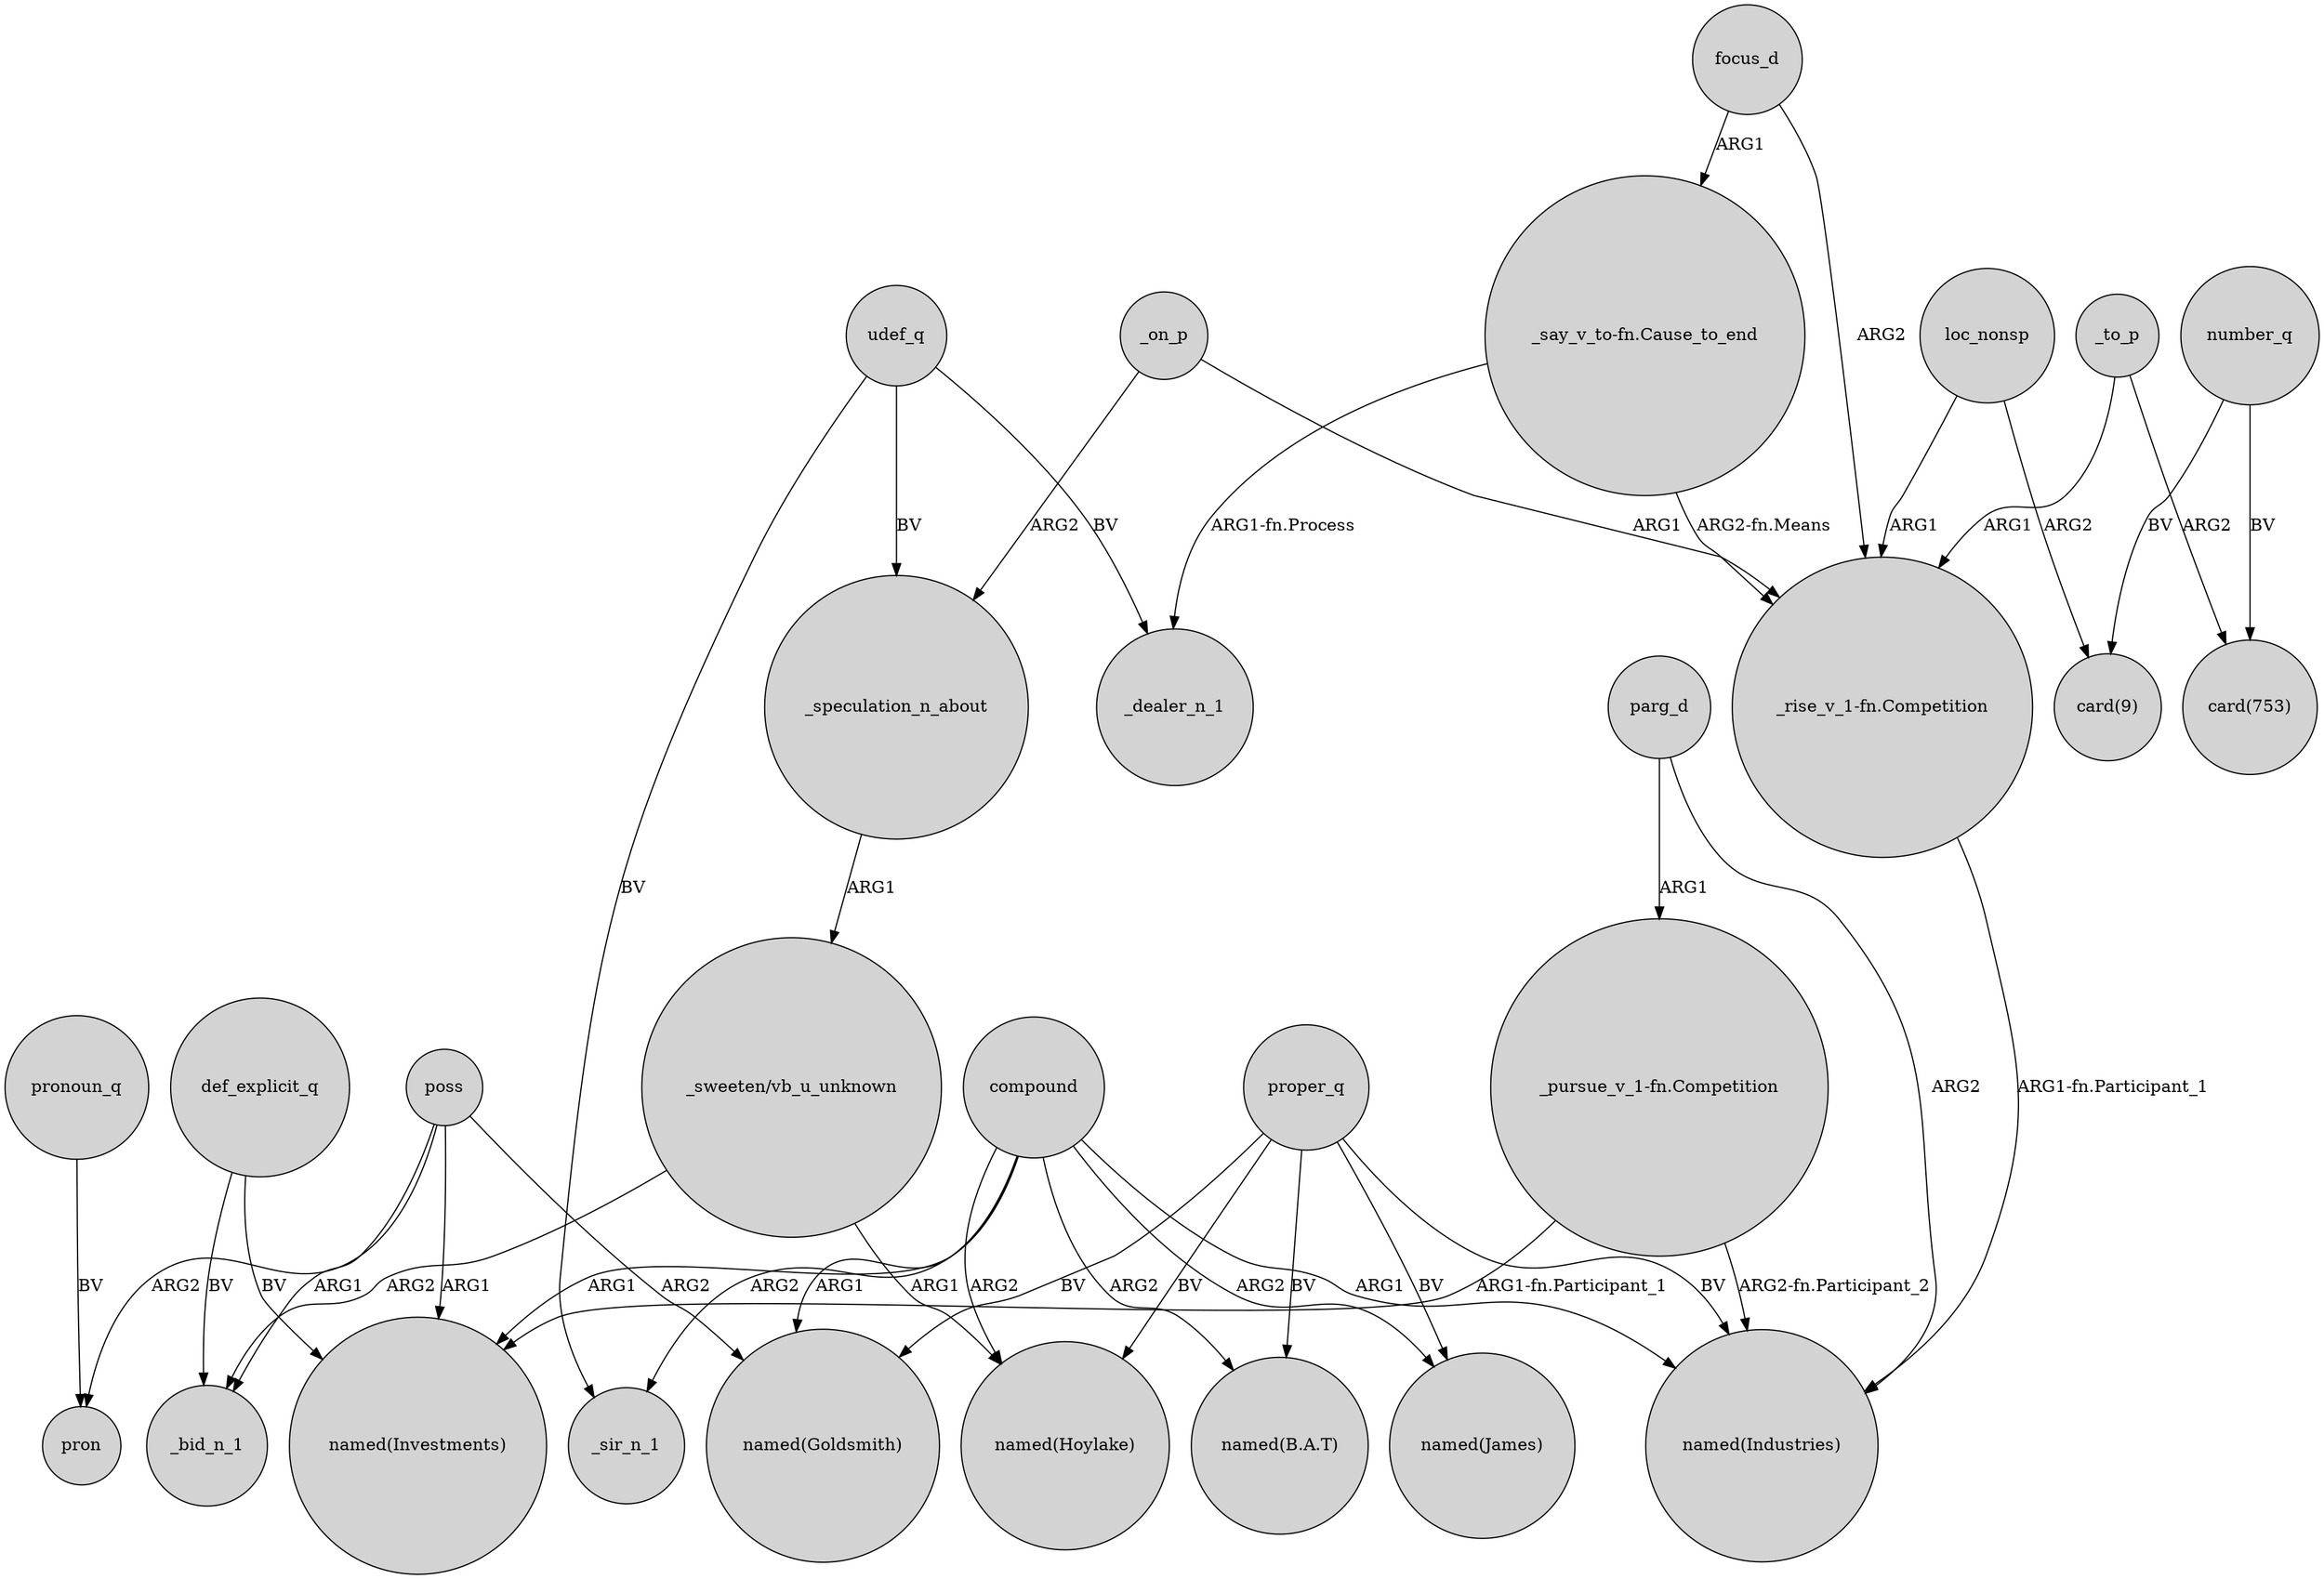 digraph {
	node [shape=circle style=filled]
	"_say_v_to-fn.Cause_to_end" -> _dealer_n_1 [label="ARG1-fn.Process"]
	loc_nonsp -> "card(9)" [label=ARG2]
	focus_d -> "_rise_v_1-fn.Competition" [label=ARG2]
	proper_q -> "named(Industries)" [label=BV]
	"_pursue_v_1-fn.Competition" -> "named(Investments)" [label="ARG1-fn.Participant_1"]
	poss -> "named(Goldsmith)" [label=ARG2]
	loc_nonsp -> "_rise_v_1-fn.Competition" [label=ARG1]
	poss -> _bid_n_1 [label=ARG1]
	proper_q -> "named(James)" [label=BV]
	focus_d -> "_say_v_to-fn.Cause_to_end" [label=ARG1]
	def_explicit_q -> "named(Investments)" [label=BV]
	_on_p -> _speculation_n_about [label=ARG2]
	parg_d -> "_pursue_v_1-fn.Competition" [label=ARG1]
	compound -> "named(Industries)" [label=ARG1]
	proper_q -> "named(Hoylake)" [label=BV]
	udef_q -> _sir_n_1 [label=BV]
	udef_q -> _speculation_n_about [label=BV]
	"_sweeten/vb_u_unknown" -> "named(Hoylake)" [label=ARG1]
	_to_p -> "card(753)" [label=ARG2]
	compound -> "named(Investments)" [label=ARG1]
	parg_d -> "named(Industries)" [label=ARG2]
	compound -> "named(Hoylake)" [label=ARG2]
	number_q -> "card(9)" [label=BV]
	pronoun_q -> pron [label=BV]
	proper_q -> "named(Goldsmith)" [label=BV]
	"_rise_v_1-fn.Competition" -> "named(Industries)" [label="ARG1-fn.Participant_1"]
	def_explicit_q -> _bid_n_1 [label=BV]
	poss -> pron [label=ARG2]
	_to_p -> "_rise_v_1-fn.Competition" [label=ARG1]
	_on_p -> "_rise_v_1-fn.Competition" [label=ARG1]
	compound -> _sir_n_1 [label=ARG2]
	compound -> "named(B.A.T)" [label=ARG2]
	poss -> "named(Investments)" [label=ARG1]
	number_q -> "card(753)" [label=BV]
	_speculation_n_about -> "_sweeten/vb_u_unknown" [label=ARG1]
	udef_q -> _dealer_n_1 [label=BV]
	compound -> "named(Goldsmith)" [label=ARG1]
	"_sweeten/vb_u_unknown" -> _bid_n_1 [label=ARG2]
	compound -> "named(James)" [label=ARG2]
	"_say_v_to-fn.Cause_to_end" -> "_rise_v_1-fn.Competition" [label="ARG2-fn.Means"]
	"_pursue_v_1-fn.Competition" -> "named(Industries)" [label="ARG2-fn.Participant_2"]
	proper_q -> "named(B.A.T)" [label=BV]
}
